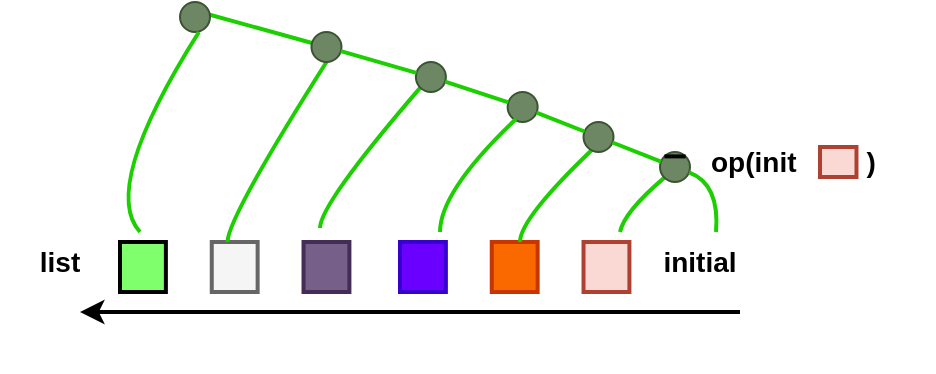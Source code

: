 <mxfile version="17.4.0" type="github">
  <diagram id="7OPj9lN_IXmlSGJqjeny" name="Page-1">
    <mxGraphModel dx="782" dy="514" grid="1" gridSize="10" guides="1" tooltips="1" connect="1" arrows="1" fold="1" page="1" pageScale="1" pageWidth="827" pageHeight="1169" math="0" shadow="0">
      <root>
        <mxCell id="0" />
        <mxCell id="1" parent="0" />
        <mxCell id="z-IDCbq0CICbhxOPWfZp-55" value="" style="group" vertex="1" connectable="0" parent="1">
          <mxGeometry x="180" y="180" width="130" height="50" as="geometry" />
        </mxCell>
        <mxCell id="z-IDCbq0CICbhxOPWfZp-46" value="" style="strokeWidth=2;dashed=0;align=center;fontSize=8;shape=rect;fillColor=#80FF6C;strokeColor=#000000;fontStyle=1;rounded=0;shadow=0;glass=0;sketch=0;" vertex="1" parent="z-IDCbq0CICbhxOPWfZp-55">
          <mxGeometry y="25" width="22.941" height="25" as="geometry" />
        </mxCell>
        <mxCell id="z-IDCbq0CICbhxOPWfZp-47" value="" style="strokeWidth=2;dashed=0;align=center;fontSize=8;shape=rect;fillColor=#f5f5f5;strokeColor=#666666;fontStyle=1;rounded=0;shadow=0;glass=0;sketch=0;fontColor=#333333;" vertex="1" parent="z-IDCbq0CICbhxOPWfZp-55">
          <mxGeometry x="45.882" y="25" width="22.941" height="25" as="geometry" />
        </mxCell>
        <mxCell id="z-IDCbq0CICbhxOPWfZp-48" value="" style="strokeWidth=2;dashed=0;align=center;fontSize=8;shape=rect;fillColor=#76608a;strokeColor=#432D57;fontStyle=1;rounded=0;shadow=0;glass=0;sketch=0;fontColor=#ffffff;" vertex="1" parent="z-IDCbq0CICbhxOPWfZp-55">
          <mxGeometry x="91.765" y="25" width="22.941" height="25" as="geometry" />
        </mxCell>
        <mxCell id="z-IDCbq0CICbhxOPWfZp-177" value="" style="curved=1;endArrow=none;html=1;strokeColor=#1CCF00;strokeWidth=2;endSize=3;rounded=0;fontSize=14;endFill=0;entryX=0;entryY=1;entryDx=0;entryDy=0;" edge="1" parent="z-IDCbq0CICbhxOPWfZp-55" target="z-IDCbq0CICbhxOPWfZp-174">
          <mxGeometry relative="1" as="geometry">
            <Array as="points">
              <mxPoint x="100" y="6" />
            </Array>
            <mxPoint x="100" y="18" as="sourcePoint" />
            <mxPoint x="140" y="-40" as="targetPoint" />
          </mxGeometry>
        </mxCell>
        <mxCell id="z-IDCbq0CICbhxOPWfZp-178" value="" style="curved=1;endArrow=none;html=1;strokeColor=#1CCF00;strokeWidth=2;endSize=3;rounded=0;fontSize=14;endFill=0;entryX=0.5;entryY=1;entryDx=0;entryDy=0;" edge="1" parent="z-IDCbq0CICbhxOPWfZp-55" target="z-IDCbq0CICbhxOPWfZp-91">
          <mxGeometry relative="1" as="geometry">
            <Array as="points">
              <mxPoint x="53.76" y="13" />
            </Array>
            <mxPoint x="53.76" y="25" as="sourcePoint" />
            <mxPoint x="91.76" y="-23" as="targetPoint" />
          </mxGeometry>
        </mxCell>
        <mxCell id="z-IDCbq0CICbhxOPWfZp-58" value="" style="group;rotation=90;" vertex="1" connectable="0" parent="1">
          <mxGeometry x="320" y="180" width="130" height="50" as="geometry" />
        </mxCell>
        <mxCell id="z-IDCbq0CICbhxOPWfZp-59" value="" style="strokeWidth=2;dashed=0;align=center;fontSize=8;shape=rect;fillColor=#6a00ff;strokeColor=#3700CC;fontStyle=1;rounded=0;shadow=0;glass=0;sketch=0;fontColor=#ffffff;" vertex="1" parent="z-IDCbq0CICbhxOPWfZp-58">
          <mxGeometry y="25" width="22.941" height="25" as="geometry" />
        </mxCell>
        <mxCell id="z-IDCbq0CICbhxOPWfZp-60" value="" style="strokeWidth=2;dashed=0;align=center;fontSize=8;shape=rect;fillColor=#fa6800;strokeColor=#C73500;fontStyle=1;rounded=0;shadow=0;glass=0;sketch=0;fontColor=#000000;" vertex="1" parent="z-IDCbq0CICbhxOPWfZp-58">
          <mxGeometry x="45.882" y="25" width="22.941" height="25" as="geometry" />
        </mxCell>
        <mxCell id="z-IDCbq0CICbhxOPWfZp-62" value="" style="strokeWidth=2;dashed=0;align=center;fontSize=8;shape=rect;fillColor=#fad9d5;strokeColor=#ae4132;fontStyle=1;rounded=0;shadow=0;glass=0;sketch=0;" vertex="1" parent="z-IDCbq0CICbhxOPWfZp-58">
          <mxGeometry x="91.765" y="25" width="22.941" height="25" as="geometry" />
        </mxCell>
        <mxCell id="z-IDCbq0CICbhxOPWfZp-168" value="" style="curved=1;endArrow=none;html=1;strokeColor=#1CCF00;strokeWidth=2;endSize=3;rounded=0;fontSize=14;endFill=0;" edge="1" parent="z-IDCbq0CICbhxOPWfZp-58">
          <mxGeometry relative="1" as="geometry">
            <Array as="points">
              <mxPoint x="60" y="13" />
            </Array>
            <mxPoint x="60" y="25" as="sourcePoint" />
            <mxPoint x="98" y="-23" as="targetPoint" />
          </mxGeometry>
        </mxCell>
        <mxCell id="z-IDCbq0CICbhxOPWfZp-65" value="" style="endArrow=classic;html=1;rounded=0;strokeWidth=2;" edge="1" parent="1">
          <mxGeometry width="50" height="50" relative="1" as="geometry">
            <mxPoint x="490" y="240" as="sourcePoint" />
            <mxPoint x="160" y="240" as="targetPoint" />
          </mxGeometry>
        </mxCell>
        <mxCell id="z-IDCbq0CICbhxOPWfZp-67" value="&lt;b&gt;&lt;font style=&quot;font-size: 14px&quot;&gt;list&lt;/font&gt;&lt;/b&gt;" style="text;html=1;strokeColor=none;fillColor=none;align=center;verticalAlign=middle;whiteSpace=wrap;rounded=0;shadow=0;glass=0;sketch=0;" vertex="1" parent="1">
          <mxGeometry x="120" y="200" width="60" height="30" as="geometry" />
        </mxCell>
        <mxCell id="z-IDCbq0CICbhxOPWfZp-68" value="&lt;b&gt;&lt;font style=&quot;font-size: 14px&quot;&gt;initial&lt;/font&gt;&lt;/b&gt;" style="text;html=1;strokeColor=none;fillColor=none;align=center;verticalAlign=middle;whiteSpace=wrap;rounded=0;shadow=0;glass=0;sketch=0;" vertex="1" parent="1">
          <mxGeometry x="440" y="200" width="60" height="30" as="geometry" />
        </mxCell>
        <mxCell id="z-IDCbq0CICbhxOPWfZp-90" value="&lt;b&gt;&lt;font style=&quot;font-size: 14px&quot;&gt;&amp;nbsp; &amp;nbsp; &amp;nbsp;op(init&amp;nbsp; &amp;nbsp; &amp;nbsp; &amp;nbsp; &amp;nbsp;)&lt;/font&gt;&lt;/b&gt;" style="text;html=1;strokeColor=none;fillColor=none;align=center;verticalAlign=middle;whiteSpace=wrap;rounded=0;shadow=0;glass=0;sketch=0;" vertex="1" parent="1">
          <mxGeometry x="426.76" y="150" width="160" height="30" as="geometry" />
        </mxCell>
        <mxCell id="z-IDCbq0CICbhxOPWfZp-144" value="" style="curved=1;endArrow=block;html=1;strokeColor=#1CCF00;strokeWidth=2;endSize=3;rounded=0;fontSize=14;" edge="1" source="z-IDCbq0CICbhxOPWfZp-147" parent="1">
          <mxGeometry relative="1" as="geometry">
            <Array as="points">
              <mxPoint x="388" y="250" />
            </Array>
            <mxPoint x="380" y="262" as="targetPoint" />
          </mxGeometry>
        </mxCell>
        <mxCell id="z-IDCbq0CICbhxOPWfZp-145" value="" style="curved=1;endArrow=block;html=1;strokeColor=#1CCF00;strokeWidth=2;endSize=3;rounded=0;fontSize=14;" edge="1" source="z-IDCbq0CICbhxOPWfZp-148" parent="1">
          <mxGeometry relative="1" as="geometry">
            <Array as="points">
              <mxPoint x="412" y="250" />
            </Array>
            <mxPoint x="404" y="262" as="targetPoint" />
          </mxGeometry>
        </mxCell>
        <mxCell id="z-IDCbq0CICbhxOPWfZp-150" value="" style="curved=1;endArrow=none;html=1;strokeColor=#1CCF00;strokeWidth=2;endSize=3;rounded=0;fontSize=14;startArrow=none;endFill=0;" edge="1" source="z-IDCbq0CICbhxOPWfZp-91" parent="1">
          <mxGeometry relative="1" as="geometry">
            <Array as="points" />
            <mxPoint x="478" y="200" as="sourcePoint" />
            <mxPoint x="220" y="90" as="targetPoint" />
          </mxGeometry>
        </mxCell>
        <mxCell id="z-IDCbq0CICbhxOPWfZp-158" value="" style="curved=1;endArrow=none;html=1;strokeColor=#1CCF00;strokeWidth=2;endSize=3;rounded=0;fontSize=14;endFill=0;exitX=0;exitY=1;exitDx=0;exitDy=0;" edge="1" parent="1" source="z-IDCbq0CICbhxOPWfZp-131">
          <mxGeometry relative="1" as="geometry">
            <Array as="points">
              <mxPoint x="432" y="190" />
            </Array>
            <mxPoint x="464" y="170" as="sourcePoint" />
            <mxPoint x="430" y="200" as="targetPoint" />
          </mxGeometry>
        </mxCell>
        <mxCell id="z-IDCbq0CICbhxOPWfZp-131" value="" style="ellipse;whiteSpace=wrap;html=1;aspect=fixed;rounded=0;shadow=0;glass=0;sketch=0;fontSize=14;fillColor=#6d8764;fontColor=#ffffff;strokeColor=#3A5431;" vertex="1" parent="1">
          <mxGeometry x="450" y="160" width="15" height="15" as="geometry" />
        </mxCell>
        <mxCell id="z-IDCbq0CICbhxOPWfZp-160" value="" style="curved=1;endArrow=none;html=1;strokeColor=#1CCF00;strokeWidth=2;endSize=3;rounded=0;fontSize=14;" edge="1" parent="1" target="z-IDCbq0CICbhxOPWfZp-131">
          <mxGeometry relative="1" as="geometry">
            <Array as="points">
              <mxPoint x="480" y="176" />
            </Array>
            <mxPoint x="478" y="200" as="sourcePoint" />
            <mxPoint x="288" y="90" as="targetPoint" />
          </mxGeometry>
        </mxCell>
        <mxCell id="z-IDCbq0CICbhxOPWfZp-161" style="edgeStyle=none;rounded=0;orthogonalLoop=1;jettySize=auto;html=1;exitX=0;exitY=0;exitDx=0;exitDy=0;entryX=1;entryY=0;entryDx=0;entryDy=0;fontSize=14;endArrow=none;endFill=0;strokeWidth=2;" edge="1" parent="1" source="z-IDCbq0CICbhxOPWfZp-131" target="z-IDCbq0CICbhxOPWfZp-131">
          <mxGeometry relative="1" as="geometry" />
        </mxCell>
        <mxCell id="z-IDCbq0CICbhxOPWfZp-130" value="" style="ellipse;whiteSpace=wrap;html=1;aspect=fixed;rounded=0;shadow=0;glass=0;sketch=0;fontSize=14;fillColor=#6d8764;fontColor=#ffffff;strokeColor=#3A5431;" vertex="1" parent="1">
          <mxGeometry x="411.76" y="145" width="15" height="15" as="geometry" />
        </mxCell>
        <mxCell id="z-IDCbq0CICbhxOPWfZp-162" value="" style="curved=1;endArrow=none;html=1;strokeColor=#1CCF00;strokeWidth=2;endSize=3;rounded=0;fontSize=14;startArrow=none;" edge="1" parent="1" source="z-IDCbq0CICbhxOPWfZp-131" target="z-IDCbq0CICbhxOPWfZp-130">
          <mxGeometry relative="1" as="geometry">
            <Array as="points" />
            <mxPoint x="450.675" y="164.39" as="sourcePoint" />
            <mxPoint x="288" y="90" as="targetPoint" />
          </mxGeometry>
        </mxCell>
        <mxCell id="z-IDCbq0CICbhxOPWfZp-169" value="" style="ellipse;whiteSpace=wrap;html=1;aspect=fixed;rounded=0;shadow=0;glass=0;sketch=0;fontSize=14;fillColor=#6d8764;fontColor=#ffffff;strokeColor=#3A5431;" vertex="1" parent="1">
          <mxGeometry x="210" y="85" width="15" height="15" as="geometry" />
        </mxCell>
        <mxCell id="z-IDCbq0CICbhxOPWfZp-170" value="" style="ellipse;whiteSpace=wrap;html=1;aspect=fixed;rounded=0;shadow=0;glass=0;sketch=0;fontSize=14;fillColor=#6d8764;fontColor=#ffffff;strokeColor=#3A5431;" vertex="1" parent="1">
          <mxGeometry x="373.82" y="130" width="15" height="15" as="geometry" />
        </mxCell>
        <mxCell id="z-IDCbq0CICbhxOPWfZp-171" value="" style="curved=1;endArrow=none;html=1;strokeColor=#1CCF00;strokeWidth=2;endSize=3;rounded=0;fontSize=14;startArrow=none;" edge="1" parent="1" source="z-IDCbq0CICbhxOPWfZp-130" target="z-IDCbq0CICbhxOPWfZp-170">
          <mxGeometry relative="1" as="geometry">
            <Array as="points" />
            <mxPoint x="412.481" y="149.292" as="sourcePoint" />
            <mxPoint x="288" y="90" as="targetPoint" />
          </mxGeometry>
        </mxCell>
        <mxCell id="z-IDCbq0CICbhxOPWfZp-173" value="" style="curved=1;endArrow=none;html=1;strokeColor=#1CCF00;strokeWidth=2;endSize=3;rounded=0;fontSize=14;endFill=0;" edge="1" parent="1">
          <mxGeometry relative="1" as="geometry">
            <Array as="points">
              <mxPoint x="340" y="179.5" />
            </Array>
            <mxPoint x="340" y="200" as="sourcePoint" />
            <mxPoint x="378" y="143.5" as="targetPoint" />
          </mxGeometry>
        </mxCell>
        <mxCell id="z-IDCbq0CICbhxOPWfZp-174" value="" style="ellipse;whiteSpace=wrap;html=1;aspect=fixed;rounded=0;shadow=0;glass=0;sketch=0;fontSize=14;fillColor=#6d8764;fontColor=#ffffff;strokeColor=#3A5431;" vertex="1" parent="1">
          <mxGeometry x="327.94" y="115" width="15" height="15" as="geometry" />
        </mxCell>
        <mxCell id="z-IDCbq0CICbhxOPWfZp-176" value="" style="curved=1;endArrow=none;html=1;strokeColor=#1CCF00;strokeWidth=2;endSize=3;rounded=0;fontSize=14;startArrow=none;endFill=0;" edge="1" parent="1" source="z-IDCbq0CICbhxOPWfZp-170" target="z-IDCbq0CICbhxOPWfZp-174">
          <mxGeometry relative="1" as="geometry">
            <Array as="points" />
            <mxPoint x="374.205" y="135.128" as="sourcePoint" />
            <mxPoint x="240" y="90" as="targetPoint" />
          </mxGeometry>
        </mxCell>
        <mxCell id="z-IDCbq0CICbhxOPWfZp-91" value="" style="ellipse;whiteSpace=wrap;html=1;aspect=fixed;rounded=0;shadow=0;glass=0;sketch=0;fontSize=14;fillColor=#6d8764;fontColor=#ffffff;strokeColor=#3A5431;" vertex="1" parent="1">
          <mxGeometry x="275.74" y="100" width="15" height="15" as="geometry" />
        </mxCell>
        <mxCell id="z-IDCbq0CICbhxOPWfZp-179" value="" style="curved=1;endArrow=none;html=1;strokeColor=#1CCF00;strokeWidth=2;endSize=3;rounded=0;fontSize=14;startArrow=none;endFill=0;" edge="1" parent="1" source="z-IDCbq0CICbhxOPWfZp-174" target="z-IDCbq0CICbhxOPWfZp-91">
          <mxGeometry relative="1" as="geometry">
            <Array as="points" />
            <mxPoint x="328.074" y="121.091" as="sourcePoint" />
            <mxPoint x="220" y="100" as="targetPoint" />
          </mxGeometry>
        </mxCell>
        <mxCell id="z-IDCbq0CICbhxOPWfZp-181" value="" style="curved=1;endArrow=none;html=1;strokeColor=#1CCF00;strokeWidth=2;endSize=3;rounded=0;fontSize=14;endFill=0;entryX=0.5;entryY=1;entryDx=0;entryDy=0;" edge="1" parent="1">
          <mxGeometry relative="1" as="geometry">
            <Array as="points">
              <mxPoint x="170" y="178" />
            </Array>
            <mxPoint x="190" y="200" as="sourcePoint" />
            <mxPoint x="219.48" y="100" as="targetPoint" />
          </mxGeometry>
        </mxCell>
        <mxCell id="z-IDCbq0CICbhxOPWfZp-185" value="" style="strokeWidth=2;dashed=0;align=center;fontSize=8;shape=rect;fillColor=#fad9d5;strokeColor=#ae4132;fontStyle=1;rounded=0;shadow=0;glass=0;sketch=0;" vertex="1" parent="1">
          <mxGeometry x="530" y="157.5" width="18.24" height="15" as="geometry" />
        </mxCell>
      </root>
    </mxGraphModel>
  </diagram>
</mxfile>
